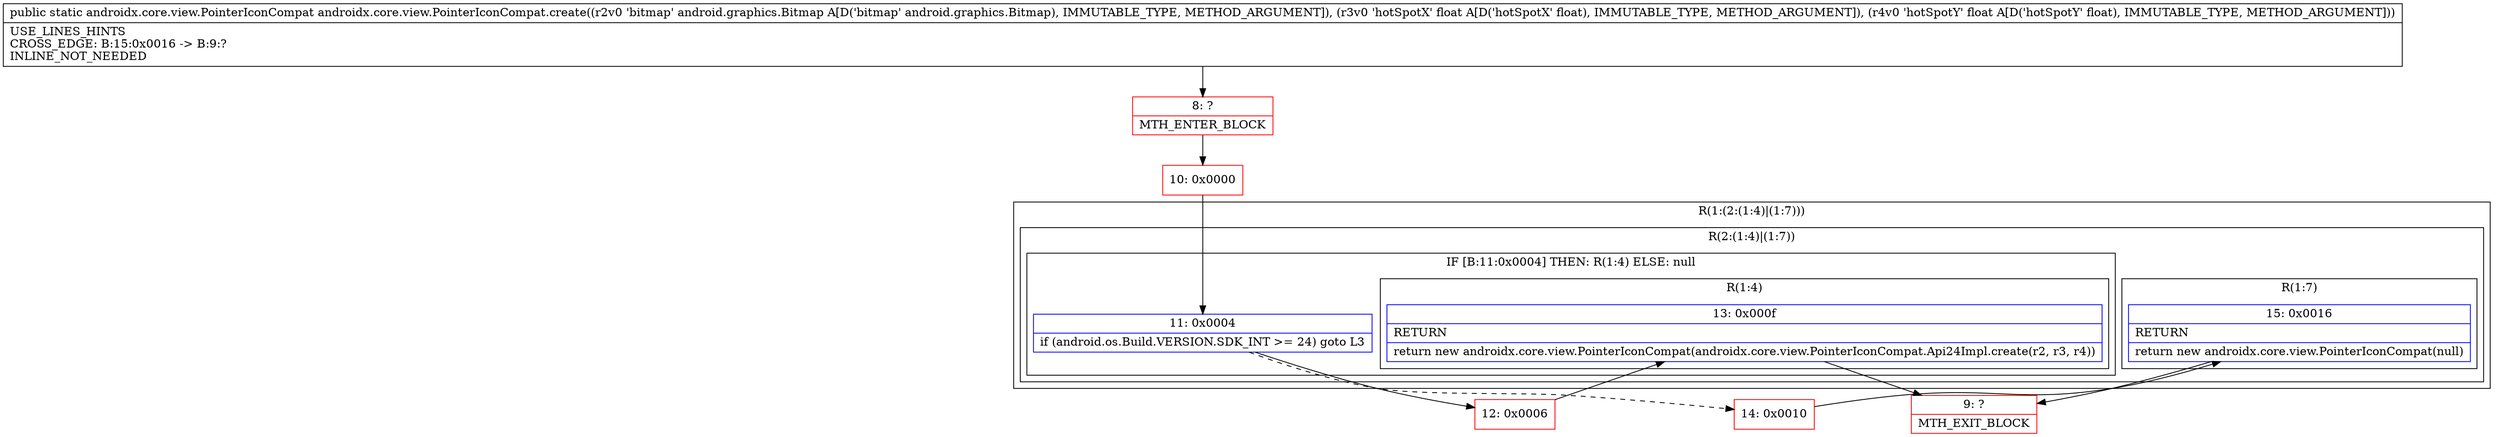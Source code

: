 digraph "CFG forandroidx.core.view.PointerIconCompat.create(Landroid\/graphics\/Bitmap;FF)Landroidx\/core\/view\/PointerIconCompat;" {
subgraph cluster_Region_1190412522 {
label = "R(1:(2:(1:4)|(1:7)))";
node [shape=record,color=blue];
subgraph cluster_Region_1116026833 {
label = "R(2:(1:4)|(1:7))";
node [shape=record,color=blue];
subgraph cluster_IfRegion_525245033 {
label = "IF [B:11:0x0004] THEN: R(1:4) ELSE: null";
node [shape=record,color=blue];
Node_11 [shape=record,label="{11\:\ 0x0004|if (android.os.Build.VERSION.SDK_INT \>= 24) goto L3\l}"];
subgraph cluster_Region_1631994216 {
label = "R(1:4)";
node [shape=record,color=blue];
Node_13 [shape=record,label="{13\:\ 0x000f|RETURN\l|return new androidx.core.view.PointerIconCompat(androidx.core.view.PointerIconCompat.Api24Impl.create(r2, r3, r4))\l}"];
}
}
subgraph cluster_Region_89239226 {
label = "R(1:7)";
node [shape=record,color=blue];
Node_15 [shape=record,label="{15\:\ 0x0016|RETURN\l|return new androidx.core.view.PointerIconCompat(null)\l}"];
}
}
}
Node_8 [shape=record,color=red,label="{8\:\ ?|MTH_ENTER_BLOCK\l}"];
Node_10 [shape=record,color=red,label="{10\:\ 0x0000}"];
Node_12 [shape=record,color=red,label="{12\:\ 0x0006}"];
Node_9 [shape=record,color=red,label="{9\:\ ?|MTH_EXIT_BLOCK\l}"];
Node_14 [shape=record,color=red,label="{14\:\ 0x0010}"];
MethodNode[shape=record,label="{public static androidx.core.view.PointerIconCompat androidx.core.view.PointerIconCompat.create((r2v0 'bitmap' android.graphics.Bitmap A[D('bitmap' android.graphics.Bitmap), IMMUTABLE_TYPE, METHOD_ARGUMENT]), (r3v0 'hotSpotX' float A[D('hotSpotX' float), IMMUTABLE_TYPE, METHOD_ARGUMENT]), (r4v0 'hotSpotY' float A[D('hotSpotY' float), IMMUTABLE_TYPE, METHOD_ARGUMENT]))  | USE_LINES_HINTS\lCROSS_EDGE: B:15:0x0016 \-\> B:9:?\lINLINE_NOT_NEEDED\l}"];
MethodNode -> Node_8;Node_11 -> Node_12;
Node_11 -> Node_14[style=dashed];
Node_13 -> Node_9;
Node_15 -> Node_9;
Node_8 -> Node_10;
Node_10 -> Node_11;
Node_12 -> Node_13;
Node_14 -> Node_15;
}

